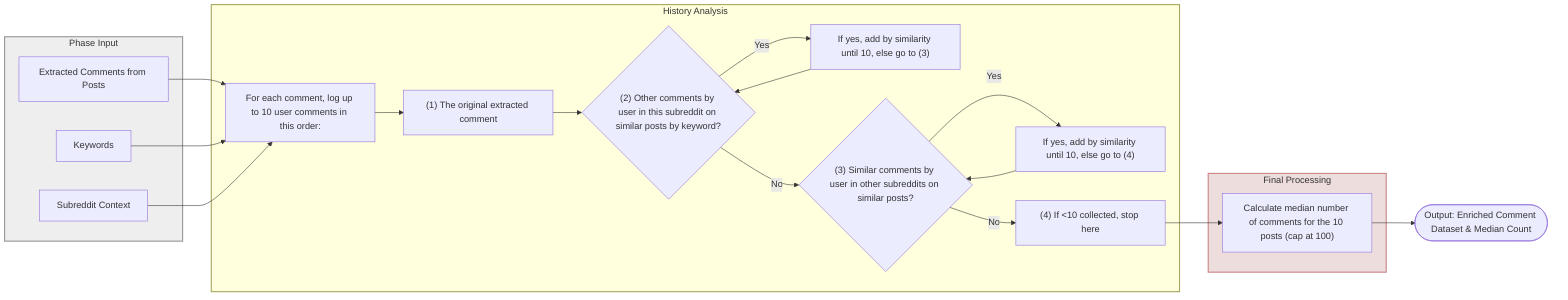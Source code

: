 flowchart LR
    subgraph Input["Phase Input"]
        I1["Extracted Comments from Posts"]
        I2["Keywords"]
        I3["Subreddit Context"]
    end
    
    subgraph C["History Analysis"]
        C3["For each comment, log up to 10 user comments in this order:"]
        C4["(1) The original extracted comment"]
        C41{"(2) Other comments by user in this subreddit on similar posts by keyword?"}
        C42["If yes, add by similarity until 10, else go to (3)"]
        C43{"(3) Similar comments by user in other subreddits on similar posts?"}
        C44["If yes, add by similarity until 10, else go to (4)"]
        C45["(4) If <10 collected, stop here"]
    end
    
    subgraph D["Final Processing"]
        D1["Calculate median number of comments for the 10 posts (cap at 100)"]
    end
    
    Output2(["Output: Enriched Comment Dataset & Median Count"])
    
    I1 --> C3
    I2 --> C3
    I3 --> C3
    C3 --> C4
    C4 --> C41
    C41 -- Yes --> C42
    C41 -- No --> C43
    C42 --> C41
    C43 -- Yes --> C44
    C43 -- No --> C45
    C44 --> C43
    C45 --> D1
    D1 --> Output2
    
    style C fill:#FFD,stroke:#AA6,stroke-width:2px
    style D fill:#EDD,stroke:#C88,stroke-width:2px
    style Input fill:#EEE,stroke:#999,stroke-width:2px